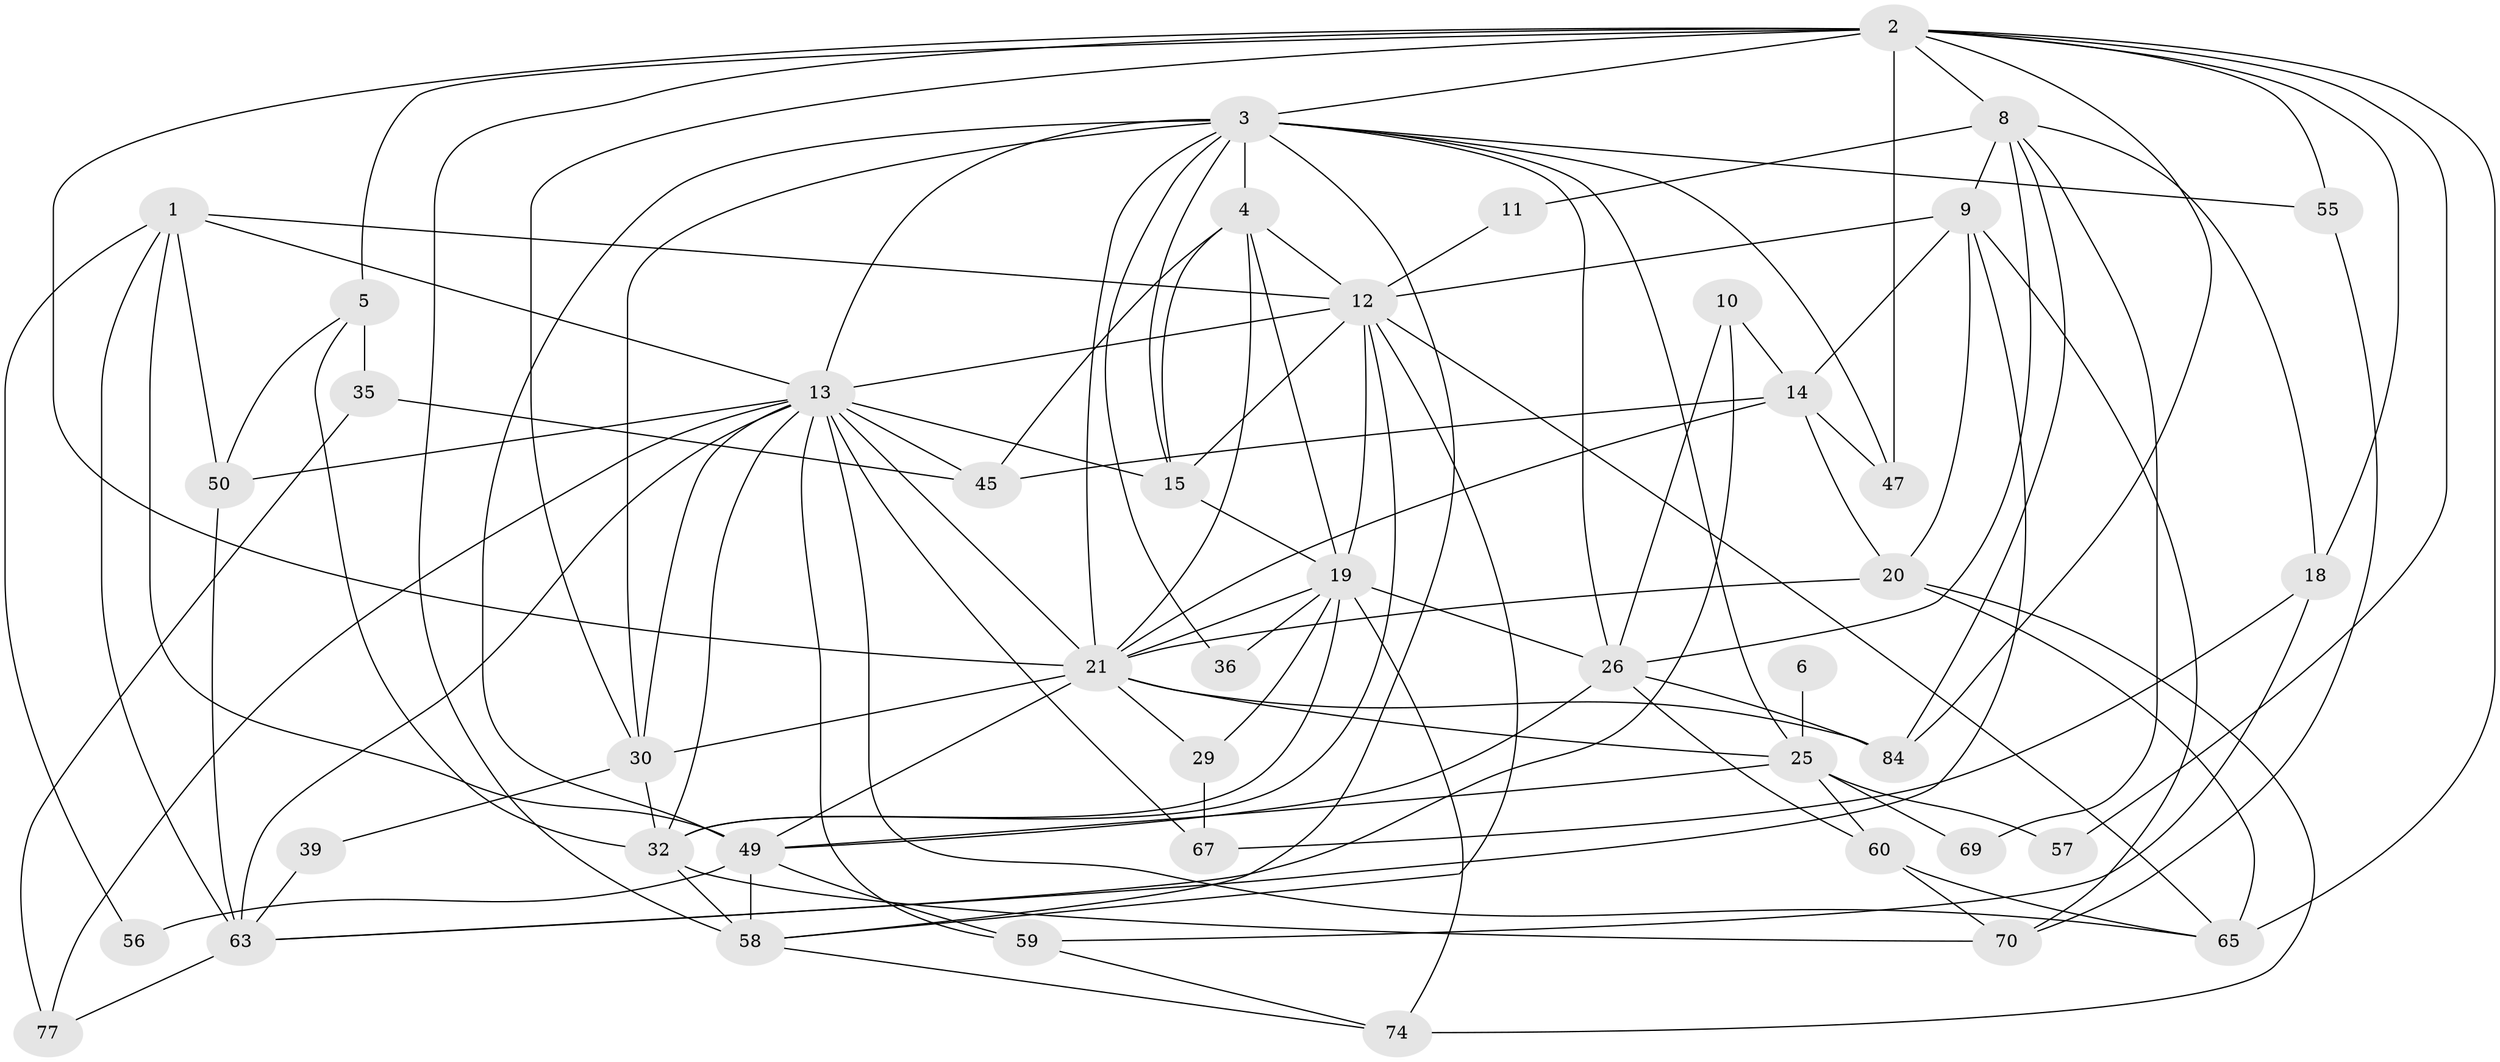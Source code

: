 // original degree distribution, {5: 0.18181818181818182, 7: 0.03409090909090909, 3: 0.23863636363636365, 2: 0.125, 4: 0.3181818181818182, 6: 0.10227272727272728}
// Generated by graph-tools (version 1.1) at 2025/14/03/09/25 04:14:50]
// undirected, 44 vertices, 117 edges
graph export_dot {
graph [start="1"]
  node [color=gray90,style=filled];
  1 [super="+48"];
  2 [super="+24+7"];
  3 [super="+43+62+40"];
  4 [super="+23"];
  5 [super="+42"];
  6;
  8 [super="+22+82"];
  9 [super="+16"];
  10;
  11;
  12 [super="+54+80"];
  13 [super="+33"];
  14 [super="+37"];
  15;
  18 [super="+27"];
  19 [super="+52+73"];
  20 [super="+44"];
  21 [super="+46+66+71"];
  25 [super="+28"];
  26 [super="+34"];
  29;
  30 [super="+79"];
  32 [super="+75"];
  35;
  36;
  39;
  45;
  47;
  49 [super="+53"];
  50;
  55;
  56;
  57;
  58 [super="+64"];
  59;
  60;
  63 [super="+88"];
  65;
  67;
  69;
  70;
  74;
  77;
  84;
  1 -- 63;
  1 -- 50;
  1 -- 12;
  1 -- 13;
  1 -- 56;
  1 -- 49;
  2 -- 3;
  2 -- 21 [weight=2];
  2 -- 65;
  2 -- 8 [weight=2];
  2 -- 18;
  2 -- 55;
  2 -- 57 [weight=2];
  2 -- 58 [weight=2];
  2 -- 5 [weight=2];
  2 -- 84;
  2 -- 47;
  2 -- 30;
  3 -- 36;
  3 -- 55;
  3 -- 13;
  3 -- 26;
  3 -- 58;
  3 -- 21;
  3 -- 25;
  3 -- 4;
  3 -- 47;
  3 -- 15;
  3 -- 30;
  3 -- 49;
  4 -- 45;
  4 -- 19;
  4 -- 21;
  4 -- 12 [weight=2];
  4 -- 15;
  5 -- 35 [weight=2];
  5 -- 50;
  5 -- 32;
  6 -- 25 [weight=2];
  8 -- 69;
  8 -- 84;
  8 -- 11;
  8 -- 9;
  8 -- 18;
  8 -- 26;
  9 -- 70;
  9 -- 12;
  9 -- 20;
  9 -- 14;
  9 -- 63;
  10 -- 26;
  10 -- 14;
  10 -- 63;
  11 -- 12;
  12 -- 65;
  12 -- 15;
  12 -- 58;
  12 -- 19;
  12 -- 13 [weight=2];
  12 -- 32;
  13 -- 15;
  13 -- 32;
  13 -- 65;
  13 -- 67;
  13 -- 45;
  13 -- 77;
  13 -- 50;
  13 -- 21;
  13 -- 59;
  13 -- 63;
  13 -- 30;
  14 -- 45;
  14 -- 47;
  14 -- 21;
  14 -- 20;
  15 -- 19;
  18 -- 67;
  18 -- 59;
  19 -- 36;
  19 -- 74;
  19 -- 26;
  19 -- 29;
  19 -- 21;
  19 -- 32;
  20 -- 21;
  20 -- 65;
  20 -- 74;
  21 -- 29;
  21 -- 84;
  21 -- 30;
  21 -- 25;
  21 -- 49 [weight=2];
  25 -- 69 [weight=2];
  25 -- 49;
  25 -- 60 [weight=2];
  25 -- 57;
  26 -- 49;
  26 -- 84;
  26 -- 60;
  29 -- 67;
  30 -- 32;
  30 -- 39;
  32 -- 70;
  32 -- 58;
  35 -- 77;
  35 -- 45;
  39 -- 63;
  49 -- 58 [weight=2];
  49 -- 56;
  49 -- 59;
  50 -- 63;
  55 -- 70;
  58 -- 74;
  59 -- 74;
  60 -- 65;
  60 -- 70;
  63 -- 77;
}
